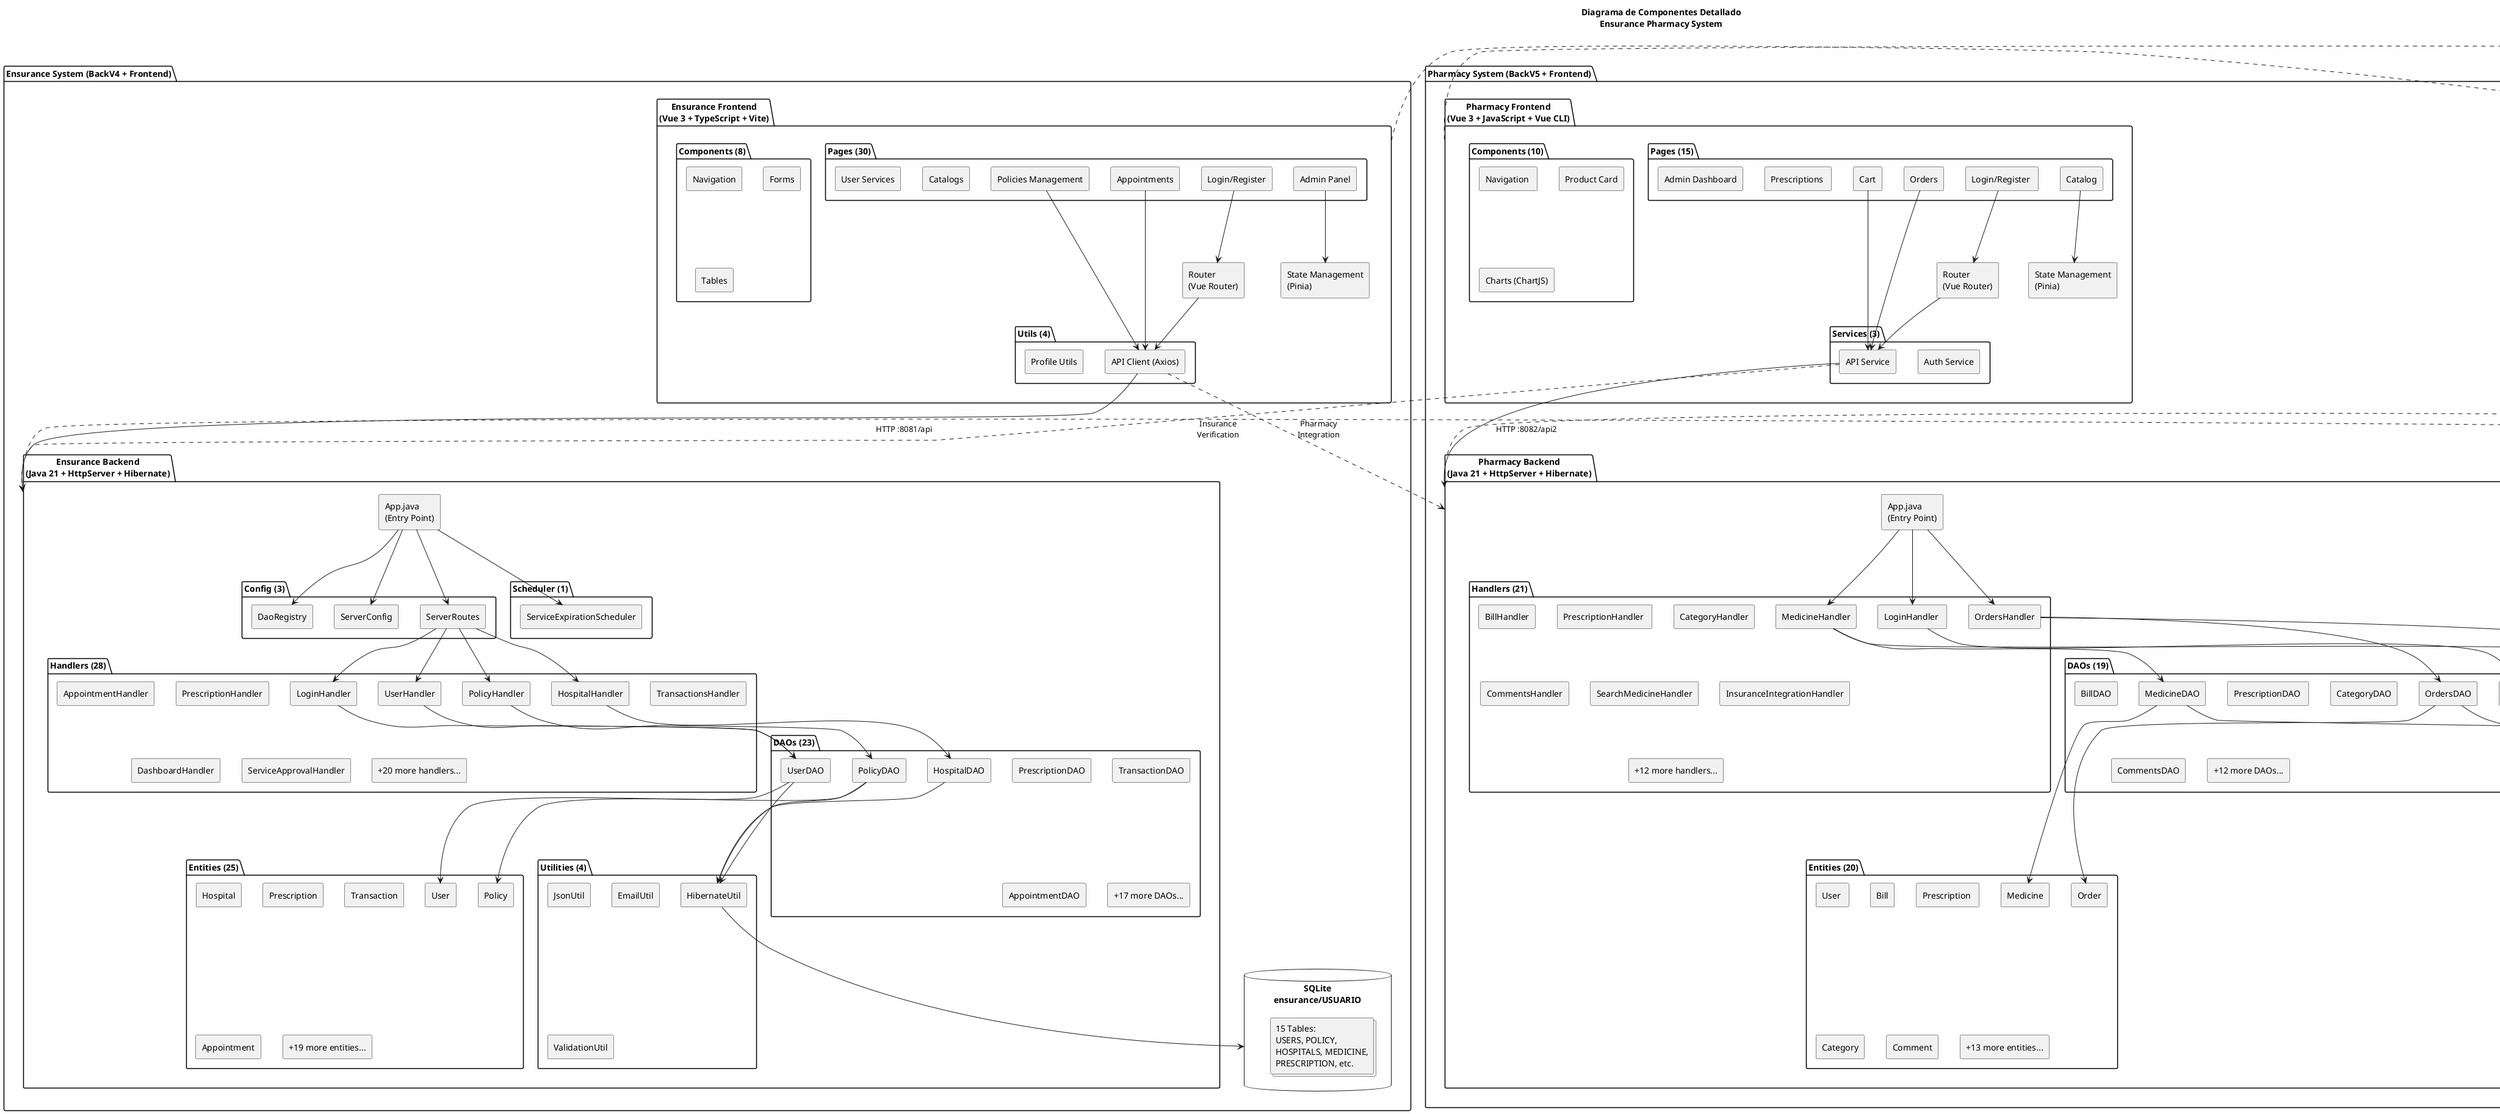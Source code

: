 @startuml Diagrama de Componentes Detallado

title Diagrama de Componentes Detallado\nEnsurance Pharmacy System

skinparam componentStyle rectangle
skinparam backgroundColor #FEFEFE

package "Ensurance System (BackV4 + Frontend)" {
    
    package "Ensurance Frontend\n(Vue 3 + TypeScript + Vite)" as ensurance_frontend {
        component "Router\n(Vue Router)" as ens_router
        component "State Management\n(Pinia)" as ens_store
        
        package "Pages (30)" {
            component [Login/Register] as ens_auth
            component [Admin Panel] as ens_admin
            component [Policies Management] as ens_policies
            component [Appointments] as ens_appointments
            component [Catalogs] as ens_catalogs
            component [User Services] as ens_user_services
        }
        
        package "Components (8)" {
            component [Navigation] as ens_nav
            component [Forms] as ens_forms
            component [Tables] as ens_tables
        }
        
        package "Utils (4)" {
            component [API Client (Axios)] as ens_api
            component [Profile Utils] as ens_utils
        }
    }
    
    package "Ensurance Backend\n(Java 21 + HttpServer + Hibernate)" as ensurance_backend {
        
        component "App.java\n(Entry Point)" as ens_app
        
        package "Config (3)" {
            component [ServerConfig] as ens_config
            component [ServerRoutes] as ens_routes
            component [DaoRegistry] as ens_registry
        }
        
        package "Handlers (28)" {
            component [LoginHandler] as ens_login_h
            component [UserHandler] as ens_user_h
            component [PolicyHandler] as ens_policy_h
            component [HospitalHandler] as ens_hospital_h
            component [AppointmentHandler] as ens_appointment_h
            component [PrescriptionHandler] as ens_prescription_h
            component [TransactionsHandler] as ens_transaction_h
            component [DashboardHandler] as ens_dashboard_h
            component [ServiceApprovalHandler] as ens_approval_h
            component [+20 more handlers...] as ens_more_handlers
        }
        
        package "DAOs (23)" {
            component [UserDAO] as ens_user_dao
            component [PolicyDAO] as ens_policy_dao
            component [HospitalDAO] as ens_hospital_dao
            component [PrescriptionDAO] as ens_prescription_dao
            component [TransactionDAO] as ens_transaction_dao
            component [AppointmentDAO] as ens_appointment_dao
            component [+17 more DAOs...] as ens_more_daos
        }
        
        package "Entities (25)" {
            component [User] as ens_user_entity
            component [Policy] as ens_policy_entity
            component [Hospital] as ens_hospital_entity
            component [Prescription] as ens_prescription_entity
            component [Transaction] as ens_transaction_entity
            component [Appointment] as ens_appointment_entity
            component [+19 more entities...] as ens_more_entities
        }
        
        package "Utilities (4)" {
            component [HibernateUtil] as ens_hibernate
            component [JsonUtil] as ens_json
            component [EmailUtil] as ens_email
            component [ValidationUtil] as ens_validation
        }
        
        package "Scheduler (1)" {
            component [ServiceExpirationScheduler] as ens_scheduler
        }
    }
    
    database "SQLite\nensurance/USUARIO" as ens_db {
        collections "15 Tables:\nUSERS, POLICY,\nHOSPITALS, MEDICINE,\nPRESCRIPTION, etc."
    }
}

package "Pharmacy System (BackV5 + Frontend)" {
    
    package "Pharmacy Frontend\n(Vue 3 + JavaScript + Vue CLI)" as pharmacy_frontend {
        component "Router\n(Vue Router)" as pharm_router
        component "State Management\n(Pinia)" as pharm_store
        
        package "Pages (15)" {
            component [Login/Register ] as pharm_auth
            component [Catalog] as pharm_catalog
            component [Cart] as pharm_cart
            component [Orders] as pharm_orders
            component [Prescriptions ] as pharm_prescriptions
            component [Admin Dashboard] as pharm_admin_dash
        }
        
        package "Components (10)" {
            component [Navigation ] as pharm_nav
            component [Product Card] as pharm_product
            component [Charts (ChartJS)] as pharm_charts
        }
        
        package "Services (3)" {
            component [Auth Service] as pharm_auth_service
            component [API Service] as pharm_api_service
        }
    }
    
    package "Pharmacy Backend\n(Java 21 + HttpServer + Hibernate)" as pharmacy_backend {
        
        component "App.java \n(Entry Point)" as pharm_app
        
        package "Handlers (21)" {
            component [LoginHandler ] as pharm_login_h
            component [MedicineHandler] as pharm_medicine_h
            component [OrdersHandler] as pharm_orders_h
            component [BillHandler] as pharm_bill_h
            component [PrescriptionHandler ] as pharm_prescription_h
            component [CategoryHandler] as pharm_category_h
            component [CommentsHandler] as pharm_comments_h
            component [SearchMedicineHandler] as pharm_search_h
            component [InsuranceIntegrationHandler] as pharm_insurance_h
            component [+12 more handlers...] as pharm_more_handlers
        }
        
        package "DAOs (19)" {
            component [UserDAO ] as pharm_user_dao
            component [MedicineDAO] as pharm_medicine_dao
            component [OrdersDAO] as pharm_orders_dao
            component [BillDAO] as pharm_bill_dao
            component [PrescriptionDAO ] as pharm_prescription_dao
            component [CategoryDAO] as pharm_category_dao
            component [CommentsDAO] as pharm_comments_dao
            component [+12 more DAOs...] as pharm_more_daos
        }
        
        package "Entities (20)" {
            component [User ] as pharm_user_entity
            component [Medicine] as pharm_medicine_entity
            component [Order] as pharm_order_entity
            component [Bill] as pharm_bill_entity
            component [Prescription ] as pharm_prescription_entity
            component [Category] as pharm_category_entity
            component [Comment] as pharm_comment_entity
            component [+13 more entities...] as pharm_more_entities
        }
        
        package "DTOs (3)" {
            component [MedicineDTO] as pharm_medicine_dto
            component [OrderDTO] as pharm_order_dto
            component [BillDTO] as pharm_bill_dto
        }
        
        package "Utilities (3)" {
            component [HibernateUtil ] as pharm_hibernate
            component [JsonUtil ] as pharm_json
            component [XMLParser] as pharm_xml
        }
    }
    
    database "SQLite\npharmacy/USUARIO" as pharm_db {
        collections "15 Tables:\nUSERS, MEDICINE,\nORDERS, BILL,\nPRESCRIPTION, etc."
    }
}

' Frontend Internal Connections - Ensurance
ens_auth --> ens_router
ens_admin --> ens_store
ens_policies --> ens_api
ens_appointments --> ens_api
ens_router --> ens_api

' Backend Internal Connections - Ensurance
ens_app --> ens_config
ens_app --> ens_routes
ens_app --> ens_registry
ens_app --> ens_scheduler

ens_routes --> ens_login_h
ens_routes --> ens_user_h
ens_routes --> ens_policy_h
ens_routes --> ens_hospital_h

ens_login_h --> ens_user_dao
ens_user_h --> ens_user_dao
ens_policy_h --> ens_policy_dao
ens_hospital_h --> ens_hospital_dao

ens_user_dao --> ens_hibernate
ens_policy_dao --> ens_hibernate
ens_hospital_dao --> ens_hibernate

ens_user_dao --> ens_user_entity
ens_policy_dao --> ens_policy_entity

ens_hibernate --> ens_db

' Frontend Internal Connections - Pharmacy
pharm_auth --> pharm_router
pharm_catalog --> pharm_store
pharm_cart --> pharm_api_service
pharm_orders --> pharm_api_service
pharm_router --> pharm_api_service

' Backend Internal Connections - Pharmacy
pharm_app --> pharm_login_h
pharm_app --> pharm_medicine_h
pharm_app --> pharm_orders_h

pharm_login_h --> pharm_user_dao
pharm_medicine_h --> pharm_medicine_dao
pharm_orders_h --> pharm_orders_dao

pharm_user_dao --> pharm_hibernate
pharm_medicine_dao --> pharm_hibernate
pharm_orders_dao --> pharm_hibernate

pharm_medicine_dao --> pharm_medicine_entity
pharm_orders_dao --> pharm_order_entity

pharm_medicine_h --> pharm_medicine_dto
pharm_orders_h --> pharm_order_dto

pharm_hibernate --> pharm_db

' Cross-System Integration
ens_api --> ensurance_backend : HTTP :8081/api
pharm_api_service --> pharmacy_backend : HTTP :8082/api2

ens_api ..> pharmacy_backend : Pharmacy\nIntegration
pharm_api_service ..> ensurance_backend : Insurance\nVerification

note right of ensurance_backend
  **Ensurance Backend**
  - 28 HTTP Handlers
  - 23 DAOs (Repository Pattern)
  - 25 JPA Entities
  - Singleton: HibernateUtil, DaoRegistry
  - Scheduler: Daily service expiration check
  - REST API: /api/*
end note

note right of pharmacy_backend
  **Pharmacy Backend**
  - 21 HTTP Handlers
  - 19 DAOs (Repository Pattern)
  - 20 JPA Entities
  - 3 DTOs (Adapter Pattern)
  - XML Import functionality
  - REST API: /api2/*
end note

note left of ensurance_frontend
  **Ensurance Frontend**
  - Vue 3 Composition API
  - TypeScript
  - Vite (Fast HMR)
  - Tailwind CSS 4
  - 30 Pages
  - 8 Reusable Components
  - Route Guards (Auth, Admin, Employee)
end note

note left of pharmacy_frontend
  **Pharmacy Frontend**
  - Vue 3 Options API
  - JavaScript ES6+
  - Vue CLI
  - Chart.js Integration
  - 15 Pages
  - 10 Reusable Components
  - Role-based routing
end note

@enduml
